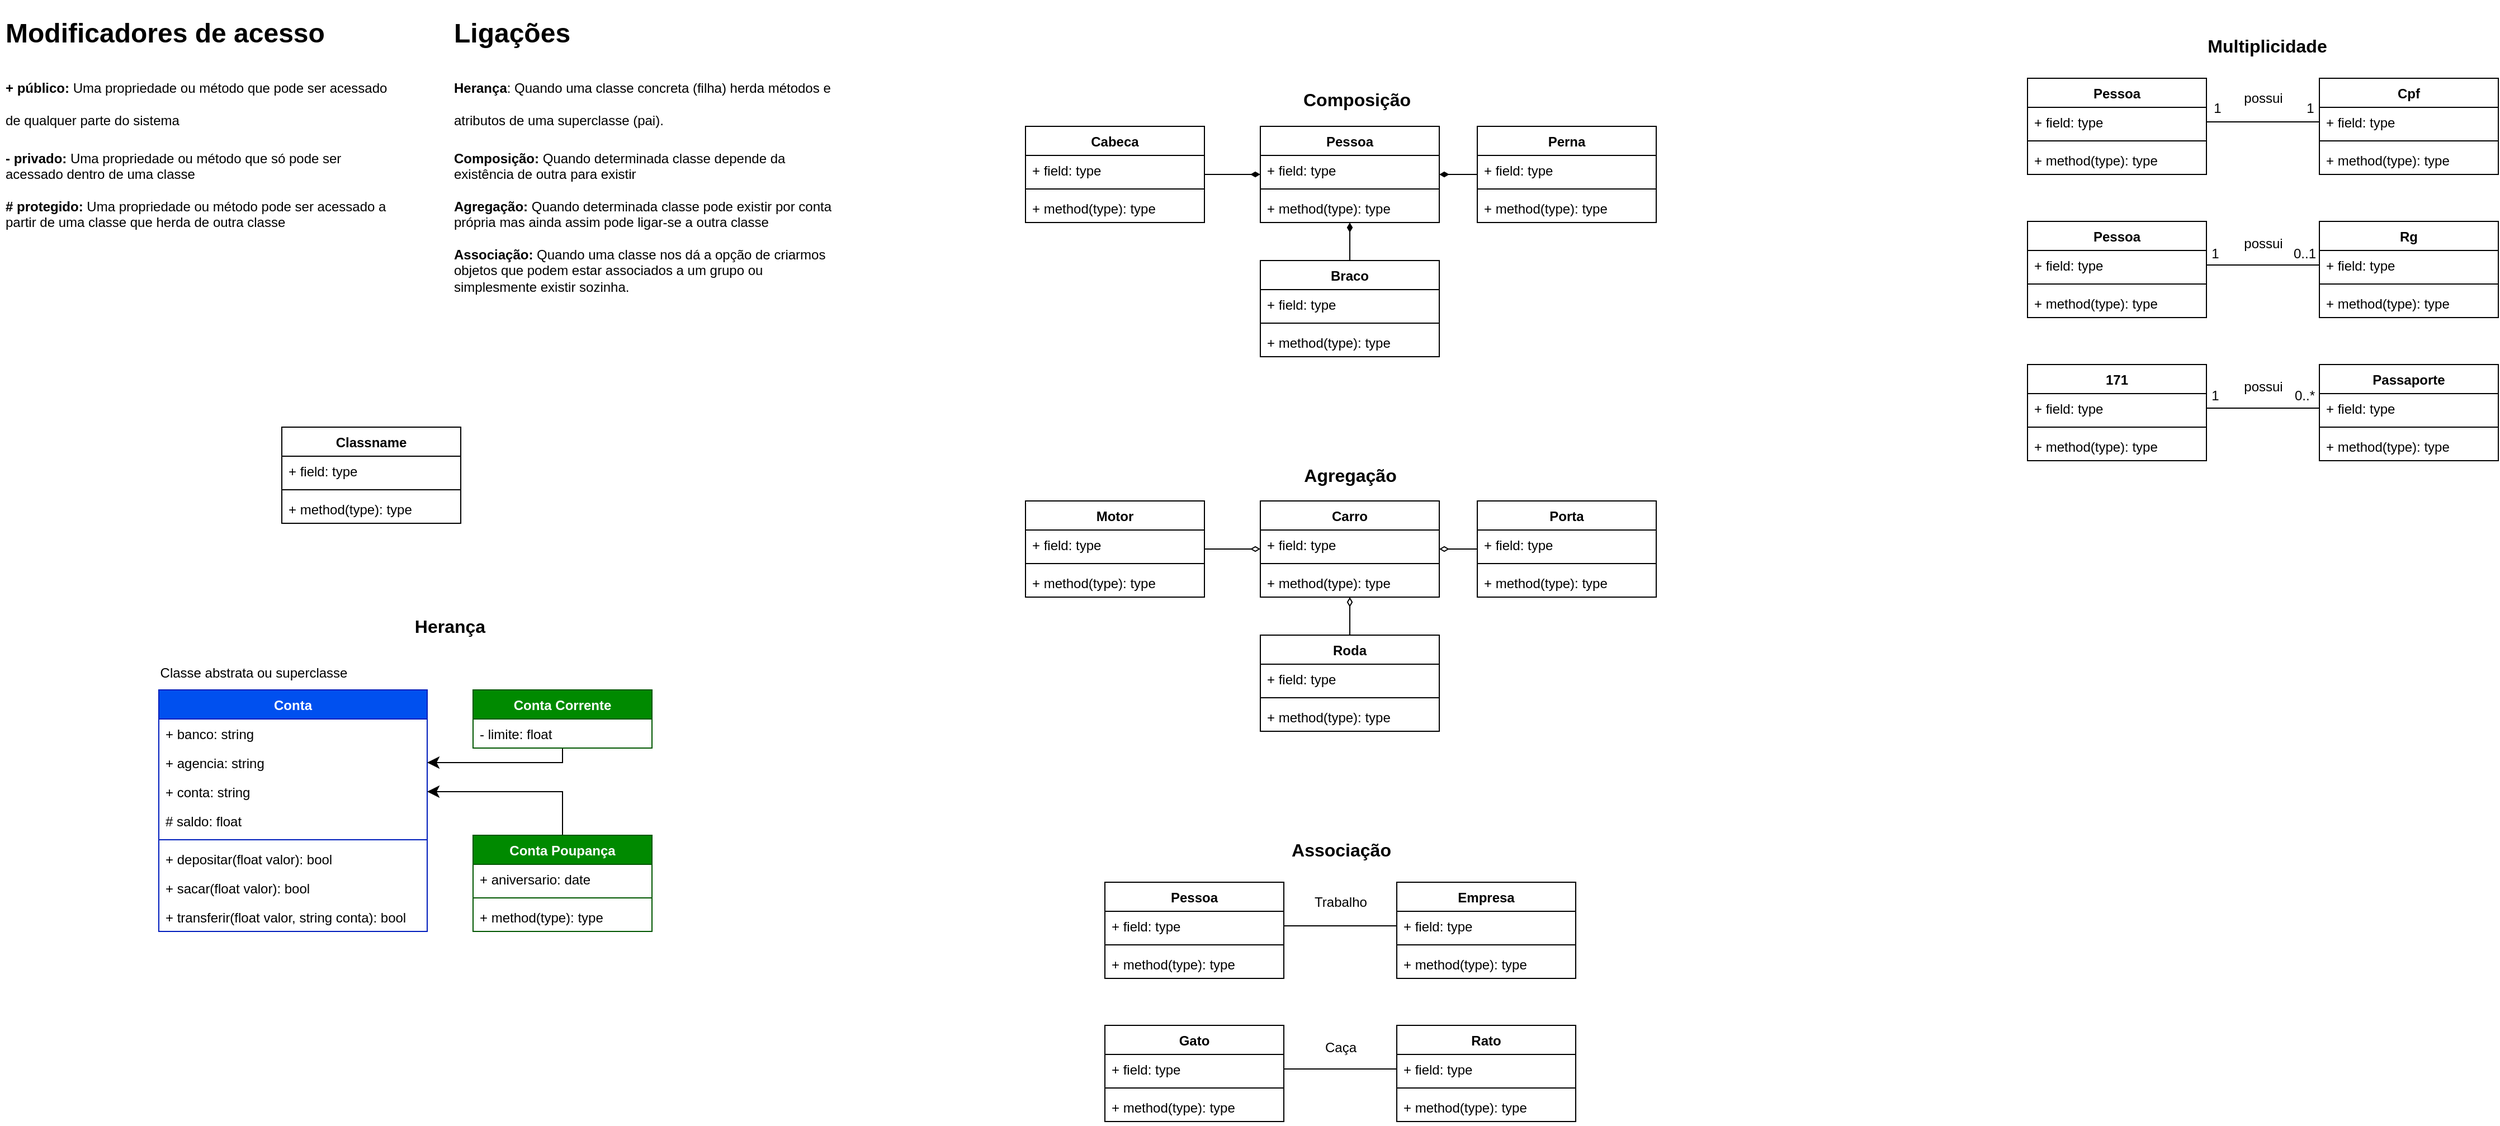 <mxfile version="21.2.3" type="github">
  <diagram name="Página-1" id="SGFE9FpfeuZpNGdzT8JW">
    <mxGraphModel dx="1235" dy="684" grid="0" gridSize="10" guides="1" tooltips="1" connect="1" arrows="1" fold="1" page="1" pageScale="1" pageWidth="827" pageHeight="1169" math="0" shadow="0">
      <root>
        <mxCell id="0" />
        <mxCell id="1" parent="0" />
        <mxCell id="h5qPLf7fANLOu9sc5wNC-1" value="&lt;h1&gt;&lt;span style=&quot;background-color: initial;&quot;&gt;Modificadores de acesso&lt;/span&gt;&lt;/h1&gt;&lt;h1&gt;&lt;span style=&quot;font-size: 12px;&quot;&gt;+ &lt;/span&gt;&lt;span style=&quot;font-size: 12px;&quot;&gt;público: &lt;span style=&quot;font-weight: normal;&quot;&gt;Uma propriedade ou método que pode ser acessado de qualquer parte do sistema&lt;/span&gt;&lt;/span&gt;&lt;/h1&gt;&lt;div&gt;&lt;span style=&quot;font-size: 12px;&quot;&gt;&lt;b&gt;- privado: &lt;/b&gt;Uma propriedade ou método que só pode ser acessado dentro de uma classe&lt;/span&gt;&lt;/div&gt;&lt;div&gt;&lt;span style=&quot;font-size: 12px;&quot;&gt;&lt;br&gt;&lt;/span&gt;&lt;/div&gt;&lt;div&gt;&lt;span style=&quot;font-size: 12px;&quot;&gt;&lt;b&gt;# protegido: &lt;/b&gt;Uma propriedade ou método pode ser acessado a partir de uma classe que herda de outra classe&lt;/span&gt;&lt;/div&gt;" style="text;html=1;strokeColor=none;fillColor=none;spacing=5;spacingTop=-20;whiteSpace=wrap;overflow=hidden;rounded=0;" vertex="1" parent="1">
          <mxGeometry x="42" y="36" width="350" height="200" as="geometry" />
        </mxCell>
        <mxCell id="h5qPLf7fANLOu9sc5wNC-2" value="&lt;h1&gt;&lt;span style=&quot;background-color: initial;&quot;&gt;Ligações&lt;/span&gt;&lt;/h1&gt;&lt;h1&gt;&lt;span style=&quot;background-color: initial; font-size: 12px;&quot;&gt;Herança&lt;/span&gt;&lt;span style=&quot;background-color: initial; font-weight: normal; font-size: 12px;&quot;&gt;: Quando uma classe concreta (filha) herda métodos e atributos de uma superclasse (pai).&lt;/span&gt;&lt;br&gt;&lt;/h1&gt;&lt;div&gt;&lt;span style=&quot;font-size: 12px;&quot;&gt;&lt;b&gt;Composição: &lt;/b&gt;Quando determinada classe depende da existência de outra para existir&lt;/span&gt;&lt;/div&gt;&lt;div&gt;&lt;span style=&quot;font-size: 12px;&quot;&gt;&lt;br&gt;&lt;/span&gt;&lt;/div&gt;&lt;div&gt;&lt;span style=&quot;font-size: 12px;&quot;&gt;&lt;b&gt;Agregação: &lt;/b&gt;Quando determinada classe pode existir por conta própria mas ainda assim pode ligar-se a outra classe&lt;/span&gt;&lt;/div&gt;&lt;div&gt;&lt;span style=&quot;font-size: 12px;&quot;&gt;&lt;br&gt;&lt;/span&gt;&lt;/div&gt;&lt;div&gt;&lt;b&gt;Associação: &lt;/b&gt;Quando uma classe nos dá a opção de criarmos objetos que podem estar associados a um grupo ou simplesmente existir sozinha.&lt;span style=&quot;font-size: 12px;&quot;&gt;&lt;br&gt;&lt;/span&gt;&lt;/div&gt;" style="text;html=1;strokeColor=none;fillColor=none;spacing=5;spacingTop=-20;whiteSpace=wrap;overflow=hidden;rounded=0;" vertex="1" parent="1">
          <mxGeometry x="443" y="36" width="350" height="260" as="geometry" />
        </mxCell>
        <mxCell id="h5qPLf7fANLOu9sc5wNC-3" value="Classname" style="swimlane;fontStyle=1;align=center;verticalAlign=top;childLayout=stackLayout;horizontal=1;startSize=26;horizontalStack=0;resizeParent=1;resizeParentMax=0;resizeLast=0;collapsible=1;marginBottom=0;whiteSpace=wrap;html=1;" vertex="1" parent="1">
          <mxGeometry x="294" y="408" width="160" height="86" as="geometry" />
        </mxCell>
        <mxCell id="h5qPLf7fANLOu9sc5wNC-4" value="+ field: type" style="text;strokeColor=none;fillColor=none;align=left;verticalAlign=top;spacingLeft=4;spacingRight=4;overflow=hidden;rotatable=0;points=[[0,0.5],[1,0.5]];portConstraint=eastwest;whiteSpace=wrap;html=1;" vertex="1" parent="h5qPLf7fANLOu9sc5wNC-3">
          <mxGeometry y="26" width="160" height="26" as="geometry" />
        </mxCell>
        <mxCell id="h5qPLf7fANLOu9sc5wNC-5" value="" style="line;strokeWidth=1;fillColor=none;align=left;verticalAlign=middle;spacingTop=-1;spacingLeft=3;spacingRight=3;rotatable=0;labelPosition=right;points=[];portConstraint=eastwest;strokeColor=inherit;" vertex="1" parent="h5qPLf7fANLOu9sc5wNC-3">
          <mxGeometry y="52" width="160" height="8" as="geometry" />
        </mxCell>
        <mxCell id="h5qPLf7fANLOu9sc5wNC-6" value="+ method(type): type" style="text;strokeColor=none;fillColor=none;align=left;verticalAlign=top;spacingLeft=4;spacingRight=4;overflow=hidden;rotatable=0;points=[[0,0.5],[1,0.5]];portConstraint=eastwest;whiteSpace=wrap;html=1;" vertex="1" parent="h5qPLf7fANLOu9sc5wNC-3">
          <mxGeometry y="60" width="160" height="26" as="geometry" />
        </mxCell>
        <mxCell id="h5qPLf7fANLOu9sc5wNC-7" value="Conta" style="swimlane;fontStyle=1;align=center;verticalAlign=top;childLayout=stackLayout;horizontal=1;startSize=26;horizontalStack=0;resizeParent=1;resizeParentMax=0;resizeLast=0;collapsible=1;marginBottom=0;whiteSpace=wrap;html=1;fillColor=#0050ef;strokeColor=#001DBC;fontColor=#ffffff;" vertex="1" parent="1">
          <mxGeometry x="184" y="643" width="240" height="216" as="geometry" />
        </mxCell>
        <mxCell id="h5qPLf7fANLOu9sc5wNC-8" value="+ banco: string" style="text;strokeColor=none;fillColor=none;align=left;verticalAlign=top;spacingLeft=4;spacingRight=4;overflow=hidden;rotatable=0;points=[[0,0.5],[1,0.5]];portConstraint=eastwest;whiteSpace=wrap;html=1;" vertex="1" parent="h5qPLf7fANLOu9sc5wNC-7">
          <mxGeometry y="26" width="240" height="26" as="geometry" />
        </mxCell>
        <mxCell id="h5qPLf7fANLOu9sc5wNC-11" value="+ agencia: string" style="text;strokeColor=none;fillColor=none;align=left;verticalAlign=top;spacingLeft=4;spacingRight=4;overflow=hidden;rotatable=0;points=[[0,0.5],[1,0.5]];portConstraint=eastwest;whiteSpace=wrap;html=1;" vertex="1" parent="h5qPLf7fANLOu9sc5wNC-7">
          <mxGeometry y="52" width="240" height="26" as="geometry" />
        </mxCell>
        <mxCell id="h5qPLf7fANLOu9sc5wNC-12" value="+ conta: string" style="text;strokeColor=none;fillColor=none;align=left;verticalAlign=top;spacingLeft=4;spacingRight=4;overflow=hidden;rotatable=0;points=[[0,0.5],[1,0.5]];portConstraint=eastwest;whiteSpace=wrap;html=1;" vertex="1" parent="h5qPLf7fANLOu9sc5wNC-7">
          <mxGeometry y="78" width="240" height="26" as="geometry" />
        </mxCell>
        <mxCell id="h5qPLf7fANLOu9sc5wNC-13" value="# saldo: float" style="text;strokeColor=none;fillColor=none;align=left;verticalAlign=top;spacingLeft=4;spacingRight=4;overflow=hidden;rotatable=0;points=[[0,0.5],[1,0.5]];portConstraint=eastwest;whiteSpace=wrap;html=1;" vertex="1" parent="h5qPLf7fANLOu9sc5wNC-7">
          <mxGeometry y="104" width="240" height="26" as="geometry" />
        </mxCell>
        <mxCell id="h5qPLf7fANLOu9sc5wNC-9" value="" style="line;strokeWidth=1;fillColor=none;align=left;verticalAlign=middle;spacingTop=-1;spacingLeft=3;spacingRight=3;rotatable=0;labelPosition=right;points=[];portConstraint=eastwest;strokeColor=inherit;" vertex="1" parent="h5qPLf7fANLOu9sc5wNC-7">
          <mxGeometry y="130" width="240" height="8" as="geometry" />
        </mxCell>
        <mxCell id="h5qPLf7fANLOu9sc5wNC-10" value="+ depositar(float valor): bool" style="text;strokeColor=none;fillColor=none;align=left;verticalAlign=top;spacingLeft=4;spacingRight=4;overflow=hidden;rotatable=0;points=[[0,0.5],[1,0.5]];portConstraint=eastwest;whiteSpace=wrap;html=1;" vertex="1" parent="h5qPLf7fANLOu9sc5wNC-7">
          <mxGeometry y="138" width="240" height="26" as="geometry" />
        </mxCell>
        <mxCell id="h5qPLf7fANLOu9sc5wNC-15" value="+ sacar(float valor): bool" style="text;strokeColor=none;fillColor=none;align=left;verticalAlign=top;spacingLeft=4;spacingRight=4;overflow=hidden;rotatable=0;points=[[0,0.5],[1,0.5]];portConstraint=eastwest;whiteSpace=wrap;html=1;" vertex="1" parent="h5qPLf7fANLOu9sc5wNC-7">
          <mxGeometry y="164" width="240" height="26" as="geometry" />
        </mxCell>
        <mxCell id="h5qPLf7fANLOu9sc5wNC-14" value="+ transferir(float valor, string conta): bool" style="text;strokeColor=none;fillColor=none;align=left;verticalAlign=top;spacingLeft=4;spacingRight=4;overflow=hidden;rotatable=0;points=[[0,0.5],[1,0.5]];portConstraint=eastwest;whiteSpace=wrap;html=1;" vertex="1" parent="h5qPLf7fANLOu9sc5wNC-7">
          <mxGeometry y="190" width="240" height="26" as="geometry" />
        </mxCell>
        <mxCell id="h5qPLf7fANLOu9sc5wNC-16" value="&lt;font style=&quot;font-size: 16px;&quot;&gt;Herança&lt;/font&gt;" style="text;align=center;fontStyle=1;verticalAlign=middle;spacingLeft=3;spacingRight=3;strokeColor=none;rotatable=0;points=[[0,0.5],[1,0.5]];portConstraint=eastwest;html=1;" vertex="1" parent="1">
          <mxGeometry x="404" y="573" width="80" height="26" as="geometry" />
        </mxCell>
        <mxCell id="h5qPLf7fANLOu9sc5wNC-17" value="Classe abstrata ou superclasse" style="text;html=1;strokeColor=none;fillColor=none;align=center;verticalAlign=middle;whiteSpace=wrap;rounded=0;" vertex="1" parent="1">
          <mxGeometry x="184" y="613" width="170" height="30" as="geometry" />
        </mxCell>
        <mxCell id="h5qPLf7fANLOu9sc5wNC-28" style="edgeStyle=orthogonalEdgeStyle;rounded=0;orthogonalLoop=1;jettySize=auto;html=1;entryX=1;entryY=0.5;entryDx=0;entryDy=0;endSize=8;" edge="1" parent="1" source="h5qPLf7fANLOu9sc5wNC-18" target="h5qPLf7fANLOu9sc5wNC-11">
          <mxGeometry relative="1" as="geometry">
            <Array as="points">
              <mxPoint x="545" y="708" />
            </Array>
          </mxGeometry>
        </mxCell>
        <mxCell id="h5qPLf7fANLOu9sc5wNC-18" value="Conta Corrente" style="swimlane;fontStyle=1;align=center;verticalAlign=top;childLayout=stackLayout;horizontal=1;startSize=26;horizontalStack=0;resizeParent=1;resizeParentMax=0;resizeLast=0;collapsible=1;marginBottom=0;whiteSpace=wrap;html=1;fillColor=#008a00;fontColor=#ffffff;strokeColor=#005700;" vertex="1" parent="1">
          <mxGeometry x="465" y="643" width="160" height="52" as="geometry" />
        </mxCell>
        <mxCell id="h5qPLf7fANLOu9sc5wNC-19" value="- limite: float" style="text;strokeColor=none;fillColor=none;align=left;verticalAlign=top;spacingLeft=4;spacingRight=4;overflow=hidden;rotatable=0;points=[[0,0.5],[1,0.5]];portConstraint=eastwest;whiteSpace=wrap;html=1;" vertex="1" parent="h5qPLf7fANLOu9sc5wNC-18">
          <mxGeometry y="26" width="160" height="26" as="geometry" />
        </mxCell>
        <mxCell id="h5qPLf7fANLOu9sc5wNC-29" style="edgeStyle=orthogonalEdgeStyle;rounded=0;orthogonalLoop=1;jettySize=auto;html=1;entryX=1;entryY=0.5;entryDx=0;entryDy=0;endSize=8;" edge="1" parent="1" source="h5qPLf7fANLOu9sc5wNC-22" target="h5qPLf7fANLOu9sc5wNC-12">
          <mxGeometry relative="1" as="geometry" />
        </mxCell>
        <mxCell id="h5qPLf7fANLOu9sc5wNC-22" value="Conta Poupança" style="swimlane;fontStyle=1;align=center;verticalAlign=top;childLayout=stackLayout;horizontal=1;startSize=26;horizontalStack=0;resizeParent=1;resizeParentMax=0;resizeLast=0;collapsible=1;marginBottom=0;whiteSpace=wrap;html=1;fillColor=#008a00;fontColor=#ffffff;strokeColor=#005700;" vertex="1" parent="1">
          <mxGeometry x="465" y="773" width="160" height="86" as="geometry" />
        </mxCell>
        <mxCell id="h5qPLf7fANLOu9sc5wNC-23" value="+ aniversario: date" style="text;strokeColor=none;fillColor=none;align=left;verticalAlign=top;spacingLeft=4;spacingRight=4;overflow=hidden;rotatable=0;points=[[0,0.5],[1,0.5]];portConstraint=eastwest;whiteSpace=wrap;html=1;" vertex="1" parent="h5qPLf7fANLOu9sc5wNC-22">
          <mxGeometry y="26" width="160" height="26" as="geometry" />
        </mxCell>
        <mxCell id="h5qPLf7fANLOu9sc5wNC-24" value="" style="line;strokeWidth=1;fillColor=none;align=left;verticalAlign=middle;spacingTop=-1;spacingLeft=3;spacingRight=3;rotatable=0;labelPosition=right;points=[];portConstraint=eastwest;strokeColor=inherit;" vertex="1" parent="h5qPLf7fANLOu9sc5wNC-22">
          <mxGeometry y="52" width="160" height="8" as="geometry" />
        </mxCell>
        <mxCell id="h5qPLf7fANLOu9sc5wNC-25" value="+ method(type): type" style="text;strokeColor=none;fillColor=none;align=left;verticalAlign=top;spacingLeft=4;spacingRight=4;overflow=hidden;rotatable=0;points=[[0,0.5],[1,0.5]];portConstraint=eastwest;whiteSpace=wrap;html=1;" vertex="1" parent="h5qPLf7fANLOu9sc5wNC-22">
          <mxGeometry y="60" width="160" height="26" as="geometry" />
        </mxCell>
        <mxCell id="h5qPLf7fANLOu9sc5wNC-31" value="&lt;font style=&quot;font-size: 16px;&quot;&gt;Composição&lt;/font&gt;" style="text;align=center;fontStyle=1;verticalAlign=middle;spacingLeft=3;spacingRight=3;rotatable=0;points=[[0,0.5],[1,0.5]];portConstraint=eastwest;html=1;" vertex="1" parent="1">
          <mxGeometry x="1204.5" y="102" width="101" height="26" as="geometry" />
        </mxCell>
        <mxCell id="h5qPLf7fANLOu9sc5wNC-49" style="edgeStyle=orthogonalEdgeStyle;rounded=0;orthogonalLoop=1;jettySize=auto;html=1;entryX=0;entryY=0.5;entryDx=0;entryDy=0;endArrow=diamondThin;endFill=1;" edge="1" parent="1" source="h5qPLf7fANLOu9sc5wNC-50" target="h5qPLf7fANLOu9sc5wNC-54">
          <mxGeometry relative="1" as="geometry" />
        </mxCell>
        <mxCell id="h5qPLf7fANLOu9sc5wNC-50" value="Cabeca" style="swimlane;fontStyle=1;align=center;verticalAlign=top;childLayout=stackLayout;horizontal=1;startSize=26;horizontalStack=0;resizeParent=1;resizeParentMax=0;resizeLast=0;collapsible=1;marginBottom=0;whiteSpace=wrap;html=1;" vertex="1" parent="1">
          <mxGeometry x="959" y="139" width="160" height="86" as="geometry" />
        </mxCell>
        <mxCell id="h5qPLf7fANLOu9sc5wNC-51" value="+ field: type" style="text;align=left;verticalAlign=top;spacingLeft=4;spacingRight=4;overflow=hidden;rotatable=0;points=[[0,0.5],[1,0.5]];portConstraint=eastwest;whiteSpace=wrap;html=1;" vertex="1" parent="h5qPLf7fANLOu9sc5wNC-50">
          <mxGeometry y="26" width="160" height="26" as="geometry" />
        </mxCell>
        <mxCell id="h5qPLf7fANLOu9sc5wNC-52" value="" style="line;strokeWidth=1;align=left;verticalAlign=middle;spacingTop=-1;spacingLeft=3;spacingRight=3;rotatable=0;labelPosition=right;points=[];portConstraint=eastwest;" vertex="1" parent="h5qPLf7fANLOu9sc5wNC-50">
          <mxGeometry y="52" width="160" height="8" as="geometry" />
        </mxCell>
        <mxCell id="h5qPLf7fANLOu9sc5wNC-53" value="+ method(type): type" style="text;align=left;verticalAlign=top;spacingLeft=4;spacingRight=4;overflow=hidden;rotatable=0;points=[[0,0.5],[1,0.5]];portConstraint=eastwest;whiteSpace=wrap;html=1;" vertex="1" parent="h5qPLf7fANLOu9sc5wNC-50">
          <mxGeometry y="60" width="160" height="26" as="geometry" />
        </mxCell>
        <mxCell id="h5qPLf7fANLOu9sc5wNC-54" value="Pessoa" style="swimlane;fontStyle=1;align=center;verticalAlign=top;childLayout=stackLayout;horizontal=1;startSize=26;horizontalStack=0;resizeParent=1;resizeParentMax=0;resizeLast=0;collapsible=1;marginBottom=0;whiteSpace=wrap;html=1;" vertex="1" parent="1">
          <mxGeometry x="1169" y="139" width="160" height="86" as="geometry" />
        </mxCell>
        <mxCell id="h5qPLf7fANLOu9sc5wNC-55" value="+ field: type" style="text;align=left;verticalAlign=top;spacingLeft=4;spacingRight=4;overflow=hidden;rotatable=0;points=[[0,0.5],[1,0.5]];portConstraint=eastwest;whiteSpace=wrap;html=1;" vertex="1" parent="h5qPLf7fANLOu9sc5wNC-54">
          <mxGeometry y="26" width="160" height="26" as="geometry" />
        </mxCell>
        <mxCell id="h5qPLf7fANLOu9sc5wNC-56" value="" style="line;strokeWidth=1;align=left;verticalAlign=middle;spacingTop=-1;spacingLeft=3;spacingRight=3;rotatable=0;labelPosition=right;points=[];portConstraint=eastwest;" vertex="1" parent="h5qPLf7fANLOu9sc5wNC-54">
          <mxGeometry y="52" width="160" height="8" as="geometry" />
        </mxCell>
        <mxCell id="h5qPLf7fANLOu9sc5wNC-57" value="+ method(type): type" style="text;align=left;verticalAlign=top;spacingLeft=4;spacingRight=4;overflow=hidden;rotatable=0;points=[[0,0.5],[1,0.5]];portConstraint=eastwest;whiteSpace=wrap;html=1;" vertex="1" parent="h5qPLf7fANLOu9sc5wNC-54">
          <mxGeometry y="60" width="160" height="26" as="geometry" />
        </mxCell>
        <mxCell id="h5qPLf7fANLOu9sc5wNC-58" style="edgeStyle=orthogonalEdgeStyle;rounded=0;orthogonalLoop=1;jettySize=auto;html=1;entryX=0.5;entryY=1;entryDx=0;entryDy=0;endArrow=diamondThin;endFill=1;" edge="1" parent="1" source="h5qPLf7fANLOu9sc5wNC-59" target="h5qPLf7fANLOu9sc5wNC-54">
          <mxGeometry relative="1" as="geometry" />
        </mxCell>
        <mxCell id="h5qPLf7fANLOu9sc5wNC-59" value="Braco" style="swimlane;fontStyle=1;align=center;verticalAlign=top;childLayout=stackLayout;horizontal=1;startSize=26;horizontalStack=0;resizeParent=1;resizeParentMax=0;resizeLast=0;collapsible=1;marginBottom=0;whiteSpace=wrap;html=1;" vertex="1" parent="1">
          <mxGeometry x="1169" y="259" width="160" height="86" as="geometry" />
        </mxCell>
        <mxCell id="h5qPLf7fANLOu9sc5wNC-60" value="+ field: type" style="text;align=left;verticalAlign=top;spacingLeft=4;spacingRight=4;overflow=hidden;rotatable=0;points=[[0,0.5],[1,0.5]];portConstraint=eastwest;whiteSpace=wrap;html=1;" vertex="1" parent="h5qPLf7fANLOu9sc5wNC-59">
          <mxGeometry y="26" width="160" height="26" as="geometry" />
        </mxCell>
        <mxCell id="h5qPLf7fANLOu9sc5wNC-61" value="" style="line;strokeWidth=1;align=left;verticalAlign=middle;spacingTop=-1;spacingLeft=3;spacingRight=3;rotatable=0;labelPosition=right;points=[];portConstraint=eastwest;" vertex="1" parent="h5qPLf7fANLOu9sc5wNC-59">
          <mxGeometry y="52" width="160" height="8" as="geometry" />
        </mxCell>
        <mxCell id="h5qPLf7fANLOu9sc5wNC-62" value="+ method(type): type" style="text;align=left;verticalAlign=top;spacingLeft=4;spacingRight=4;overflow=hidden;rotatable=0;points=[[0,0.5],[1,0.5]];portConstraint=eastwest;whiteSpace=wrap;html=1;" vertex="1" parent="h5qPLf7fANLOu9sc5wNC-59">
          <mxGeometry y="60" width="160" height="26" as="geometry" />
        </mxCell>
        <mxCell id="h5qPLf7fANLOu9sc5wNC-63" style="edgeStyle=orthogonalEdgeStyle;rounded=0;orthogonalLoop=1;jettySize=auto;html=1;entryX=1;entryY=0.5;entryDx=0;entryDy=0;endArrow=diamondThin;endFill=1;" edge="1" parent="1" source="h5qPLf7fANLOu9sc5wNC-64" target="h5qPLf7fANLOu9sc5wNC-54">
          <mxGeometry relative="1" as="geometry" />
        </mxCell>
        <mxCell id="h5qPLf7fANLOu9sc5wNC-64" value="Perna" style="swimlane;fontStyle=1;align=center;verticalAlign=top;childLayout=stackLayout;horizontal=1;startSize=26;horizontalStack=0;resizeParent=1;resizeParentMax=0;resizeLast=0;collapsible=1;marginBottom=0;whiteSpace=wrap;html=1;" vertex="1" parent="1">
          <mxGeometry x="1363" y="139" width="160" height="86" as="geometry" />
        </mxCell>
        <mxCell id="h5qPLf7fANLOu9sc5wNC-65" value="+ field: type" style="text;align=left;verticalAlign=top;spacingLeft=4;spacingRight=4;overflow=hidden;rotatable=0;points=[[0,0.5],[1,0.5]];portConstraint=eastwest;whiteSpace=wrap;html=1;" vertex="1" parent="h5qPLf7fANLOu9sc5wNC-64">
          <mxGeometry y="26" width="160" height="26" as="geometry" />
        </mxCell>
        <mxCell id="h5qPLf7fANLOu9sc5wNC-66" value="" style="line;strokeWidth=1;align=left;verticalAlign=middle;spacingTop=-1;spacingLeft=3;spacingRight=3;rotatable=0;labelPosition=right;points=[];portConstraint=eastwest;" vertex="1" parent="h5qPLf7fANLOu9sc5wNC-64">
          <mxGeometry y="52" width="160" height="8" as="geometry" />
        </mxCell>
        <mxCell id="h5qPLf7fANLOu9sc5wNC-67" value="+ method(type): type" style="text;align=left;verticalAlign=top;spacingLeft=4;spacingRight=4;overflow=hidden;rotatable=0;points=[[0,0.5],[1,0.5]];portConstraint=eastwest;whiteSpace=wrap;html=1;" vertex="1" parent="h5qPLf7fANLOu9sc5wNC-64">
          <mxGeometry y="60" width="160" height="26" as="geometry" />
        </mxCell>
        <mxCell id="h5qPLf7fANLOu9sc5wNC-68" value="&lt;font style=&quot;font-size: 16px;&quot;&gt;Agregação&lt;/font&gt;" style="text;align=center;fontStyle=1;verticalAlign=middle;spacingLeft=3;spacingRight=3;strokeColor=none;rotatable=0;points=[[0,0.5],[1,0.5]];portConstraint=eastwest;html=1;" vertex="1" parent="1">
          <mxGeometry x="1198.5" y="438" width="101" height="26" as="geometry" />
        </mxCell>
        <mxCell id="h5qPLf7fANLOu9sc5wNC-69" style="edgeStyle=orthogonalEdgeStyle;rounded=0;orthogonalLoop=1;jettySize=auto;html=1;entryX=0;entryY=0.5;entryDx=0;entryDy=0;endArrow=diamondThin;endFill=0;" edge="1" parent="1" source="h5qPLf7fANLOu9sc5wNC-70" target="h5qPLf7fANLOu9sc5wNC-74">
          <mxGeometry relative="1" as="geometry" />
        </mxCell>
        <mxCell id="h5qPLf7fANLOu9sc5wNC-70" value="Motor" style="swimlane;fontStyle=1;align=center;verticalAlign=top;childLayout=stackLayout;horizontal=1;startSize=26;horizontalStack=0;resizeParent=1;resizeParentMax=0;resizeLast=0;collapsible=1;marginBottom=0;whiteSpace=wrap;html=1;" vertex="1" parent="1">
          <mxGeometry x="959" y="474" width="160" height="86" as="geometry" />
        </mxCell>
        <mxCell id="h5qPLf7fANLOu9sc5wNC-71" value="+ field: type" style="text;strokeColor=none;fillColor=none;align=left;verticalAlign=top;spacingLeft=4;spacingRight=4;overflow=hidden;rotatable=0;points=[[0,0.5],[1,0.5]];portConstraint=eastwest;whiteSpace=wrap;html=1;" vertex="1" parent="h5qPLf7fANLOu9sc5wNC-70">
          <mxGeometry y="26" width="160" height="26" as="geometry" />
        </mxCell>
        <mxCell id="h5qPLf7fANLOu9sc5wNC-72" value="" style="line;strokeWidth=1;fillColor=none;align=left;verticalAlign=middle;spacingTop=-1;spacingLeft=3;spacingRight=3;rotatable=0;labelPosition=right;points=[];portConstraint=eastwest;strokeColor=inherit;" vertex="1" parent="h5qPLf7fANLOu9sc5wNC-70">
          <mxGeometry y="52" width="160" height="8" as="geometry" />
        </mxCell>
        <mxCell id="h5qPLf7fANLOu9sc5wNC-73" value="+ method(type): type" style="text;strokeColor=none;fillColor=none;align=left;verticalAlign=top;spacingLeft=4;spacingRight=4;overflow=hidden;rotatable=0;points=[[0,0.5],[1,0.5]];portConstraint=eastwest;whiteSpace=wrap;html=1;" vertex="1" parent="h5qPLf7fANLOu9sc5wNC-70">
          <mxGeometry y="60" width="160" height="26" as="geometry" />
        </mxCell>
        <mxCell id="h5qPLf7fANLOu9sc5wNC-74" value="Carro" style="swimlane;fontStyle=1;align=center;verticalAlign=top;childLayout=stackLayout;horizontal=1;startSize=26;horizontalStack=0;resizeParent=1;resizeParentMax=0;resizeLast=0;collapsible=1;marginBottom=0;whiteSpace=wrap;html=1;" vertex="1" parent="1">
          <mxGeometry x="1169" y="474" width="160" height="86" as="geometry" />
        </mxCell>
        <mxCell id="h5qPLf7fANLOu9sc5wNC-75" value="+ field: type" style="text;strokeColor=none;fillColor=none;align=left;verticalAlign=top;spacingLeft=4;spacingRight=4;overflow=hidden;rotatable=0;points=[[0,0.5],[1,0.5]];portConstraint=eastwest;whiteSpace=wrap;html=1;" vertex="1" parent="h5qPLf7fANLOu9sc5wNC-74">
          <mxGeometry y="26" width="160" height="26" as="geometry" />
        </mxCell>
        <mxCell id="h5qPLf7fANLOu9sc5wNC-76" value="" style="line;strokeWidth=1;fillColor=none;align=left;verticalAlign=middle;spacingTop=-1;spacingLeft=3;spacingRight=3;rotatable=0;labelPosition=right;points=[];portConstraint=eastwest;strokeColor=inherit;" vertex="1" parent="h5qPLf7fANLOu9sc5wNC-74">
          <mxGeometry y="52" width="160" height="8" as="geometry" />
        </mxCell>
        <mxCell id="h5qPLf7fANLOu9sc5wNC-77" value="+ method(type): type" style="text;strokeColor=none;fillColor=none;align=left;verticalAlign=top;spacingLeft=4;spacingRight=4;overflow=hidden;rotatable=0;points=[[0,0.5],[1,0.5]];portConstraint=eastwest;whiteSpace=wrap;html=1;" vertex="1" parent="h5qPLf7fANLOu9sc5wNC-74">
          <mxGeometry y="60" width="160" height="26" as="geometry" />
        </mxCell>
        <mxCell id="h5qPLf7fANLOu9sc5wNC-78" style="edgeStyle=orthogonalEdgeStyle;rounded=0;orthogonalLoop=1;jettySize=auto;html=1;entryX=0.5;entryY=1;entryDx=0;entryDy=0;endArrow=diamondThin;endFill=0;" edge="1" parent="1" source="h5qPLf7fANLOu9sc5wNC-79" target="h5qPLf7fANLOu9sc5wNC-74">
          <mxGeometry relative="1" as="geometry" />
        </mxCell>
        <mxCell id="h5qPLf7fANLOu9sc5wNC-79" value="Roda" style="swimlane;fontStyle=1;align=center;verticalAlign=top;childLayout=stackLayout;horizontal=1;startSize=26;horizontalStack=0;resizeParent=1;resizeParentMax=0;resizeLast=0;collapsible=1;marginBottom=0;whiteSpace=wrap;html=1;" vertex="1" parent="1">
          <mxGeometry x="1169" y="594" width="160" height="86" as="geometry" />
        </mxCell>
        <mxCell id="h5qPLf7fANLOu9sc5wNC-80" value="+ field: type" style="text;strokeColor=none;fillColor=none;align=left;verticalAlign=top;spacingLeft=4;spacingRight=4;overflow=hidden;rotatable=0;points=[[0,0.5],[1,0.5]];portConstraint=eastwest;whiteSpace=wrap;html=1;" vertex="1" parent="h5qPLf7fANLOu9sc5wNC-79">
          <mxGeometry y="26" width="160" height="26" as="geometry" />
        </mxCell>
        <mxCell id="h5qPLf7fANLOu9sc5wNC-81" value="" style="line;strokeWidth=1;fillColor=none;align=left;verticalAlign=middle;spacingTop=-1;spacingLeft=3;spacingRight=3;rotatable=0;labelPosition=right;points=[];portConstraint=eastwest;strokeColor=inherit;" vertex="1" parent="h5qPLf7fANLOu9sc5wNC-79">
          <mxGeometry y="52" width="160" height="8" as="geometry" />
        </mxCell>
        <mxCell id="h5qPLf7fANLOu9sc5wNC-82" value="+ method(type): type" style="text;strokeColor=none;fillColor=none;align=left;verticalAlign=top;spacingLeft=4;spacingRight=4;overflow=hidden;rotatable=0;points=[[0,0.5],[1,0.5]];portConstraint=eastwest;whiteSpace=wrap;html=1;" vertex="1" parent="h5qPLf7fANLOu9sc5wNC-79">
          <mxGeometry y="60" width="160" height="26" as="geometry" />
        </mxCell>
        <mxCell id="h5qPLf7fANLOu9sc5wNC-83" style="edgeStyle=orthogonalEdgeStyle;rounded=0;orthogonalLoop=1;jettySize=auto;html=1;entryX=1;entryY=0.5;entryDx=0;entryDy=0;endArrow=diamondThin;endFill=0;" edge="1" parent="1" source="h5qPLf7fANLOu9sc5wNC-84" target="h5qPLf7fANLOu9sc5wNC-74">
          <mxGeometry relative="1" as="geometry" />
        </mxCell>
        <mxCell id="h5qPLf7fANLOu9sc5wNC-84" value="Porta" style="swimlane;fontStyle=1;align=center;verticalAlign=top;childLayout=stackLayout;horizontal=1;startSize=26;horizontalStack=0;resizeParent=1;resizeParentMax=0;resizeLast=0;collapsible=1;marginBottom=0;whiteSpace=wrap;html=1;" vertex="1" parent="1">
          <mxGeometry x="1363" y="474" width="160" height="86" as="geometry" />
        </mxCell>
        <mxCell id="h5qPLf7fANLOu9sc5wNC-85" value="+ field: type" style="text;strokeColor=none;fillColor=none;align=left;verticalAlign=top;spacingLeft=4;spacingRight=4;overflow=hidden;rotatable=0;points=[[0,0.5],[1,0.5]];portConstraint=eastwest;whiteSpace=wrap;html=1;" vertex="1" parent="h5qPLf7fANLOu9sc5wNC-84">
          <mxGeometry y="26" width="160" height="26" as="geometry" />
        </mxCell>
        <mxCell id="h5qPLf7fANLOu9sc5wNC-86" value="" style="line;strokeWidth=1;fillColor=none;align=left;verticalAlign=middle;spacingTop=-1;spacingLeft=3;spacingRight=3;rotatable=0;labelPosition=right;points=[];portConstraint=eastwest;strokeColor=inherit;" vertex="1" parent="h5qPLf7fANLOu9sc5wNC-84">
          <mxGeometry y="52" width="160" height="8" as="geometry" />
        </mxCell>
        <mxCell id="h5qPLf7fANLOu9sc5wNC-87" value="+ method(type): type" style="text;strokeColor=none;fillColor=none;align=left;verticalAlign=top;spacingLeft=4;spacingRight=4;overflow=hidden;rotatable=0;points=[[0,0.5],[1,0.5]];portConstraint=eastwest;whiteSpace=wrap;html=1;" vertex="1" parent="h5qPLf7fANLOu9sc5wNC-84">
          <mxGeometry y="60" width="160" height="26" as="geometry" />
        </mxCell>
        <mxCell id="h5qPLf7fANLOu9sc5wNC-108" value="Pessoa" style="swimlane;fontStyle=1;align=center;verticalAlign=top;childLayout=stackLayout;horizontal=1;startSize=26;horizontalStack=0;resizeParent=1;resizeParentMax=0;resizeLast=0;collapsible=1;marginBottom=0;whiteSpace=wrap;html=1;" vertex="1" parent="1">
          <mxGeometry x="1030" y="815" width="160" height="86" as="geometry" />
        </mxCell>
        <mxCell id="h5qPLf7fANLOu9sc5wNC-109" value="+ field: type" style="text;strokeColor=none;fillColor=none;align=left;verticalAlign=top;spacingLeft=4;spacingRight=4;overflow=hidden;rotatable=0;points=[[0,0.5],[1,0.5]];portConstraint=eastwest;whiteSpace=wrap;html=1;" vertex="1" parent="h5qPLf7fANLOu9sc5wNC-108">
          <mxGeometry y="26" width="160" height="26" as="geometry" />
        </mxCell>
        <mxCell id="h5qPLf7fANLOu9sc5wNC-110" value="" style="line;strokeWidth=1;fillColor=none;align=left;verticalAlign=middle;spacingTop=-1;spacingLeft=3;spacingRight=3;rotatable=0;labelPosition=right;points=[];portConstraint=eastwest;strokeColor=inherit;" vertex="1" parent="h5qPLf7fANLOu9sc5wNC-108">
          <mxGeometry y="52" width="160" height="8" as="geometry" />
        </mxCell>
        <mxCell id="h5qPLf7fANLOu9sc5wNC-111" value="+ method(type): type" style="text;strokeColor=none;fillColor=none;align=left;verticalAlign=top;spacingLeft=4;spacingRight=4;overflow=hidden;rotatable=0;points=[[0,0.5],[1,0.5]];portConstraint=eastwest;whiteSpace=wrap;html=1;" vertex="1" parent="h5qPLf7fANLOu9sc5wNC-108">
          <mxGeometry y="60" width="160" height="26" as="geometry" />
        </mxCell>
        <mxCell id="h5qPLf7fANLOu9sc5wNC-112" value="Empresa" style="swimlane;fontStyle=1;align=center;verticalAlign=top;childLayout=stackLayout;horizontal=1;startSize=26;horizontalStack=0;resizeParent=1;resizeParentMax=0;resizeLast=0;collapsible=1;marginBottom=0;whiteSpace=wrap;html=1;" vertex="1" parent="1">
          <mxGeometry x="1291" y="815" width="160" height="86" as="geometry" />
        </mxCell>
        <mxCell id="h5qPLf7fANLOu9sc5wNC-113" value="+ field: type" style="text;strokeColor=none;fillColor=none;align=left;verticalAlign=top;spacingLeft=4;spacingRight=4;overflow=hidden;rotatable=0;points=[[0,0.5],[1,0.5]];portConstraint=eastwest;whiteSpace=wrap;html=1;" vertex="1" parent="h5qPLf7fANLOu9sc5wNC-112">
          <mxGeometry y="26" width="160" height="26" as="geometry" />
        </mxCell>
        <mxCell id="h5qPLf7fANLOu9sc5wNC-114" value="" style="line;strokeWidth=1;fillColor=none;align=left;verticalAlign=middle;spacingTop=-1;spacingLeft=3;spacingRight=3;rotatable=0;labelPosition=right;points=[];portConstraint=eastwest;strokeColor=inherit;" vertex="1" parent="h5qPLf7fANLOu9sc5wNC-112">
          <mxGeometry y="52" width="160" height="8" as="geometry" />
        </mxCell>
        <mxCell id="h5qPLf7fANLOu9sc5wNC-115" value="+ method(type): type" style="text;strokeColor=none;fillColor=none;align=left;verticalAlign=top;spacingLeft=4;spacingRight=4;overflow=hidden;rotatable=0;points=[[0,0.5],[1,0.5]];portConstraint=eastwest;whiteSpace=wrap;html=1;" vertex="1" parent="h5qPLf7fANLOu9sc5wNC-112">
          <mxGeometry y="60" width="160" height="26" as="geometry" />
        </mxCell>
        <mxCell id="h5qPLf7fANLOu9sc5wNC-116" value="Gato" style="swimlane;fontStyle=1;align=center;verticalAlign=top;childLayout=stackLayout;horizontal=1;startSize=26;horizontalStack=0;resizeParent=1;resizeParentMax=0;resizeLast=0;collapsible=1;marginBottom=0;whiteSpace=wrap;html=1;" vertex="1" parent="1">
          <mxGeometry x="1030" y="943" width="160" height="86" as="geometry" />
        </mxCell>
        <mxCell id="h5qPLf7fANLOu9sc5wNC-117" value="+ field: type" style="text;strokeColor=none;fillColor=none;align=left;verticalAlign=top;spacingLeft=4;spacingRight=4;overflow=hidden;rotatable=0;points=[[0,0.5],[1,0.5]];portConstraint=eastwest;whiteSpace=wrap;html=1;" vertex="1" parent="h5qPLf7fANLOu9sc5wNC-116">
          <mxGeometry y="26" width="160" height="26" as="geometry" />
        </mxCell>
        <mxCell id="h5qPLf7fANLOu9sc5wNC-118" value="" style="line;strokeWidth=1;fillColor=none;align=left;verticalAlign=middle;spacingTop=-1;spacingLeft=3;spacingRight=3;rotatable=0;labelPosition=right;points=[];portConstraint=eastwest;strokeColor=inherit;" vertex="1" parent="h5qPLf7fANLOu9sc5wNC-116">
          <mxGeometry y="52" width="160" height="8" as="geometry" />
        </mxCell>
        <mxCell id="h5qPLf7fANLOu9sc5wNC-119" value="+ method(type): type" style="text;strokeColor=none;fillColor=none;align=left;verticalAlign=top;spacingLeft=4;spacingRight=4;overflow=hidden;rotatable=0;points=[[0,0.5],[1,0.5]];portConstraint=eastwest;whiteSpace=wrap;html=1;" vertex="1" parent="h5qPLf7fANLOu9sc5wNC-116">
          <mxGeometry y="60" width="160" height="26" as="geometry" />
        </mxCell>
        <mxCell id="h5qPLf7fANLOu9sc5wNC-120" value="Rato" style="swimlane;fontStyle=1;align=center;verticalAlign=top;childLayout=stackLayout;horizontal=1;startSize=26;horizontalStack=0;resizeParent=1;resizeParentMax=0;resizeLast=0;collapsible=1;marginBottom=0;whiteSpace=wrap;html=1;" vertex="1" parent="1">
          <mxGeometry x="1291" y="943" width="160" height="86" as="geometry" />
        </mxCell>
        <mxCell id="h5qPLf7fANLOu9sc5wNC-121" value="+ field: type" style="text;strokeColor=none;fillColor=none;align=left;verticalAlign=top;spacingLeft=4;spacingRight=4;overflow=hidden;rotatable=0;points=[[0,0.5],[1,0.5]];portConstraint=eastwest;whiteSpace=wrap;html=1;" vertex="1" parent="h5qPLf7fANLOu9sc5wNC-120">
          <mxGeometry y="26" width="160" height="26" as="geometry" />
        </mxCell>
        <mxCell id="h5qPLf7fANLOu9sc5wNC-122" value="" style="line;strokeWidth=1;fillColor=none;align=left;verticalAlign=middle;spacingTop=-1;spacingLeft=3;spacingRight=3;rotatable=0;labelPosition=right;points=[];portConstraint=eastwest;strokeColor=inherit;" vertex="1" parent="h5qPLf7fANLOu9sc5wNC-120">
          <mxGeometry y="52" width="160" height="8" as="geometry" />
        </mxCell>
        <mxCell id="h5qPLf7fANLOu9sc5wNC-123" value="+ method(type): type" style="text;strokeColor=none;fillColor=none;align=left;verticalAlign=top;spacingLeft=4;spacingRight=4;overflow=hidden;rotatable=0;points=[[0,0.5],[1,0.5]];portConstraint=eastwest;whiteSpace=wrap;html=1;" vertex="1" parent="h5qPLf7fANLOu9sc5wNC-120">
          <mxGeometry y="60" width="160" height="26" as="geometry" />
        </mxCell>
        <mxCell id="h5qPLf7fANLOu9sc5wNC-124" value="&lt;font style=&quot;font-size: 16px;&quot;&gt;Associação&lt;/font&gt;" style="text;align=center;fontStyle=1;verticalAlign=middle;spacingLeft=3;spacingRight=3;strokeColor=none;rotatable=0;points=[[0,0.5],[1,0.5]];portConstraint=eastwest;html=1;" vertex="1" parent="1">
          <mxGeometry x="1190" y="773" width="101" height="26" as="geometry" />
        </mxCell>
        <mxCell id="h5qPLf7fANLOu9sc5wNC-125" style="edgeStyle=orthogonalEdgeStyle;rounded=0;orthogonalLoop=1;jettySize=auto;html=1;exitX=1;exitY=0.5;exitDx=0;exitDy=0;entryX=0;entryY=0.5;entryDx=0;entryDy=0;endArrow=none;endFill=0;" edge="1" parent="1" source="h5qPLf7fANLOu9sc5wNC-109" target="h5qPLf7fANLOu9sc5wNC-113">
          <mxGeometry relative="1" as="geometry" />
        </mxCell>
        <mxCell id="h5qPLf7fANLOu9sc5wNC-126" style="edgeStyle=orthogonalEdgeStyle;rounded=0;orthogonalLoop=1;jettySize=auto;html=1;exitX=1;exitY=0.5;exitDx=0;exitDy=0;entryX=0;entryY=0.5;entryDx=0;entryDy=0;endArrow=none;endFill=0;" edge="1" parent="1" source="h5qPLf7fANLOu9sc5wNC-117" target="h5qPLf7fANLOu9sc5wNC-121">
          <mxGeometry relative="1" as="geometry" />
        </mxCell>
        <mxCell id="h5qPLf7fANLOu9sc5wNC-127" value="Trabalho" style="text;html=1;strokeColor=none;fillColor=none;align=center;verticalAlign=middle;whiteSpace=wrap;rounded=0;" vertex="1" parent="1">
          <mxGeometry x="1210.5" y="818" width="60" height="30" as="geometry" />
        </mxCell>
        <mxCell id="h5qPLf7fANLOu9sc5wNC-128" value="Caça" style="text;html=1;strokeColor=none;fillColor=none;align=center;verticalAlign=middle;whiteSpace=wrap;rounded=0;" vertex="1" parent="1">
          <mxGeometry x="1210.5" y="948" width="60" height="30" as="geometry" />
        </mxCell>
        <mxCell id="h5qPLf7fANLOu9sc5wNC-129" value="Pessoa" style="swimlane;fontStyle=1;align=center;verticalAlign=top;childLayout=stackLayout;horizontal=1;startSize=26;horizontalStack=0;resizeParent=1;resizeParentMax=0;resizeLast=0;collapsible=1;marginBottom=0;whiteSpace=wrap;html=1;" vertex="1" parent="1">
          <mxGeometry x="1855" y="96" width="160" height="86" as="geometry" />
        </mxCell>
        <mxCell id="h5qPLf7fANLOu9sc5wNC-130" value="+ field: type" style="text;strokeColor=none;fillColor=none;align=left;verticalAlign=top;spacingLeft=4;spacingRight=4;overflow=hidden;rotatable=0;points=[[0,0.5],[1,0.5]];portConstraint=eastwest;whiteSpace=wrap;html=1;" vertex="1" parent="h5qPLf7fANLOu9sc5wNC-129">
          <mxGeometry y="26" width="160" height="26" as="geometry" />
        </mxCell>
        <mxCell id="h5qPLf7fANLOu9sc5wNC-131" value="" style="line;strokeWidth=1;fillColor=none;align=left;verticalAlign=middle;spacingTop=-1;spacingLeft=3;spacingRight=3;rotatable=0;labelPosition=right;points=[];portConstraint=eastwest;strokeColor=inherit;" vertex="1" parent="h5qPLf7fANLOu9sc5wNC-129">
          <mxGeometry y="52" width="160" height="8" as="geometry" />
        </mxCell>
        <mxCell id="h5qPLf7fANLOu9sc5wNC-132" value="+ method(type): type" style="text;strokeColor=none;fillColor=none;align=left;verticalAlign=top;spacingLeft=4;spacingRight=4;overflow=hidden;rotatable=0;points=[[0,0.5],[1,0.5]];portConstraint=eastwest;whiteSpace=wrap;html=1;" vertex="1" parent="h5qPLf7fANLOu9sc5wNC-129">
          <mxGeometry y="60" width="160" height="26" as="geometry" />
        </mxCell>
        <mxCell id="h5qPLf7fANLOu9sc5wNC-133" value="Cpf" style="swimlane;fontStyle=1;align=center;verticalAlign=top;childLayout=stackLayout;horizontal=1;startSize=26;horizontalStack=0;resizeParent=1;resizeParentMax=0;resizeLast=0;collapsible=1;marginBottom=0;whiteSpace=wrap;html=1;" vertex="1" parent="1">
          <mxGeometry x="2116" y="96" width="160" height="86" as="geometry" />
        </mxCell>
        <mxCell id="h5qPLf7fANLOu9sc5wNC-134" value="+ field: type" style="text;strokeColor=none;fillColor=none;align=left;verticalAlign=top;spacingLeft=4;spacingRight=4;overflow=hidden;rotatable=0;points=[[0,0.5],[1,0.5]];portConstraint=eastwest;whiteSpace=wrap;html=1;" vertex="1" parent="h5qPLf7fANLOu9sc5wNC-133">
          <mxGeometry y="26" width="160" height="26" as="geometry" />
        </mxCell>
        <mxCell id="h5qPLf7fANLOu9sc5wNC-135" value="" style="line;strokeWidth=1;fillColor=none;align=left;verticalAlign=middle;spacingTop=-1;spacingLeft=3;spacingRight=3;rotatable=0;labelPosition=right;points=[];portConstraint=eastwest;strokeColor=inherit;" vertex="1" parent="h5qPLf7fANLOu9sc5wNC-133">
          <mxGeometry y="52" width="160" height="8" as="geometry" />
        </mxCell>
        <mxCell id="h5qPLf7fANLOu9sc5wNC-136" value="+ method(type): type" style="text;strokeColor=none;fillColor=none;align=left;verticalAlign=top;spacingLeft=4;spacingRight=4;overflow=hidden;rotatable=0;points=[[0,0.5],[1,0.5]];portConstraint=eastwest;whiteSpace=wrap;html=1;" vertex="1" parent="h5qPLf7fANLOu9sc5wNC-133">
          <mxGeometry y="60" width="160" height="26" as="geometry" />
        </mxCell>
        <mxCell id="h5qPLf7fANLOu9sc5wNC-137" value="Pessoa" style="swimlane;fontStyle=1;align=center;verticalAlign=top;childLayout=stackLayout;horizontal=1;startSize=26;horizontalStack=0;resizeParent=1;resizeParentMax=0;resizeLast=0;collapsible=1;marginBottom=0;whiteSpace=wrap;html=1;" vertex="1" parent="1">
          <mxGeometry x="1855" y="224" width="160" height="86" as="geometry" />
        </mxCell>
        <mxCell id="h5qPLf7fANLOu9sc5wNC-138" value="+ field: type" style="text;strokeColor=none;fillColor=none;align=left;verticalAlign=top;spacingLeft=4;spacingRight=4;overflow=hidden;rotatable=0;points=[[0,0.5],[1,0.5]];portConstraint=eastwest;whiteSpace=wrap;html=1;" vertex="1" parent="h5qPLf7fANLOu9sc5wNC-137">
          <mxGeometry y="26" width="160" height="26" as="geometry" />
        </mxCell>
        <mxCell id="h5qPLf7fANLOu9sc5wNC-139" value="" style="line;strokeWidth=1;fillColor=none;align=left;verticalAlign=middle;spacingTop=-1;spacingLeft=3;spacingRight=3;rotatable=0;labelPosition=right;points=[];portConstraint=eastwest;strokeColor=inherit;" vertex="1" parent="h5qPLf7fANLOu9sc5wNC-137">
          <mxGeometry y="52" width="160" height="8" as="geometry" />
        </mxCell>
        <mxCell id="h5qPLf7fANLOu9sc5wNC-140" value="+ method(type): type" style="text;strokeColor=none;fillColor=none;align=left;verticalAlign=top;spacingLeft=4;spacingRight=4;overflow=hidden;rotatable=0;points=[[0,0.5],[1,0.5]];portConstraint=eastwest;whiteSpace=wrap;html=1;" vertex="1" parent="h5qPLf7fANLOu9sc5wNC-137">
          <mxGeometry y="60" width="160" height="26" as="geometry" />
        </mxCell>
        <mxCell id="h5qPLf7fANLOu9sc5wNC-141" value="Rg" style="swimlane;fontStyle=1;align=center;verticalAlign=top;childLayout=stackLayout;horizontal=1;startSize=26;horizontalStack=0;resizeParent=1;resizeParentMax=0;resizeLast=0;collapsible=1;marginBottom=0;whiteSpace=wrap;html=1;" vertex="1" parent="1">
          <mxGeometry x="2116" y="224" width="160" height="86" as="geometry" />
        </mxCell>
        <mxCell id="h5qPLf7fANLOu9sc5wNC-142" value="+ field: type" style="text;strokeColor=none;fillColor=none;align=left;verticalAlign=top;spacingLeft=4;spacingRight=4;overflow=hidden;rotatable=0;points=[[0,0.5],[1,0.5]];portConstraint=eastwest;whiteSpace=wrap;html=1;" vertex="1" parent="h5qPLf7fANLOu9sc5wNC-141">
          <mxGeometry y="26" width="160" height="26" as="geometry" />
        </mxCell>
        <mxCell id="h5qPLf7fANLOu9sc5wNC-143" value="" style="line;strokeWidth=1;fillColor=none;align=left;verticalAlign=middle;spacingTop=-1;spacingLeft=3;spacingRight=3;rotatable=0;labelPosition=right;points=[];portConstraint=eastwest;strokeColor=inherit;" vertex="1" parent="h5qPLf7fANLOu9sc5wNC-141">
          <mxGeometry y="52" width="160" height="8" as="geometry" />
        </mxCell>
        <mxCell id="h5qPLf7fANLOu9sc5wNC-144" value="+ method(type): type" style="text;strokeColor=none;fillColor=none;align=left;verticalAlign=top;spacingLeft=4;spacingRight=4;overflow=hidden;rotatable=0;points=[[0,0.5],[1,0.5]];portConstraint=eastwest;whiteSpace=wrap;html=1;" vertex="1" parent="h5qPLf7fANLOu9sc5wNC-141">
          <mxGeometry y="60" width="160" height="26" as="geometry" />
        </mxCell>
        <mxCell id="h5qPLf7fANLOu9sc5wNC-145" value="&lt;font style=&quot;font-size: 16px;&quot;&gt;Multiplicidade&lt;/font&gt;" style="text;align=center;fontStyle=1;verticalAlign=middle;spacingLeft=3;spacingRight=3;strokeColor=none;rotatable=0;points=[[0,0.5],[1,0.5]];portConstraint=eastwest;html=1;" vertex="1" parent="1">
          <mxGeometry x="2015" y="54" width="108" height="26" as="geometry" />
        </mxCell>
        <mxCell id="h5qPLf7fANLOu9sc5wNC-146" style="edgeStyle=orthogonalEdgeStyle;rounded=0;orthogonalLoop=1;jettySize=auto;html=1;exitX=1;exitY=0.5;exitDx=0;exitDy=0;entryX=0;entryY=0.5;entryDx=0;entryDy=0;endArrow=none;endFill=0;" edge="1" parent="1" source="h5qPLf7fANLOu9sc5wNC-130" target="h5qPLf7fANLOu9sc5wNC-134">
          <mxGeometry relative="1" as="geometry" />
        </mxCell>
        <mxCell id="h5qPLf7fANLOu9sc5wNC-147" style="edgeStyle=orthogonalEdgeStyle;rounded=0;orthogonalLoop=1;jettySize=auto;html=1;exitX=1;exitY=0.5;exitDx=0;exitDy=0;entryX=0;entryY=0.5;entryDx=0;entryDy=0;endArrow=none;endFill=0;" edge="1" parent="1" source="h5qPLf7fANLOu9sc5wNC-138" target="h5qPLf7fANLOu9sc5wNC-142">
          <mxGeometry relative="1" as="geometry" />
        </mxCell>
        <mxCell id="h5qPLf7fANLOu9sc5wNC-148" value="possui" style="text;html=1;strokeColor=none;fillColor=none;align=center;verticalAlign=middle;whiteSpace=wrap;rounded=0;" vertex="1" parent="1">
          <mxGeometry x="2035.5" y="99" width="60" height="30" as="geometry" />
        </mxCell>
        <mxCell id="h5qPLf7fANLOu9sc5wNC-149" value="possui" style="text;html=1;strokeColor=none;fillColor=none;align=center;verticalAlign=middle;whiteSpace=wrap;rounded=0;" vertex="1" parent="1">
          <mxGeometry x="2035.5" y="229" width="60" height="30" as="geometry" />
        </mxCell>
        <mxCell id="h5qPLf7fANLOu9sc5wNC-150" value="171" style="swimlane;fontStyle=1;align=center;verticalAlign=top;childLayout=stackLayout;horizontal=1;startSize=26;horizontalStack=0;resizeParent=1;resizeParentMax=0;resizeLast=0;collapsible=1;marginBottom=0;whiteSpace=wrap;html=1;" vertex="1" parent="1">
          <mxGeometry x="1855" y="352" width="160" height="86" as="geometry" />
        </mxCell>
        <mxCell id="h5qPLf7fANLOu9sc5wNC-151" value="+ field: type" style="text;strokeColor=none;fillColor=none;align=left;verticalAlign=top;spacingLeft=4;spacingRight=4;overflow=hidden;rotatable=0;points=[[0,0.5],[1,0.5]];portConstraint=eastwest;whiteSpace=wrap;html=1;" vertex="1" parent="h5qPLf7fANLOu9sc5wNC-150">
          <mxGeometry y="26" width="160" height="26" as="geometry" />
        </mxCell>
        <mxCell id="h5qPLf7fANLOu9sc5wNC-152" value="" style="line;strokeWidth=1;fillColor=none;align=left;verticalAlign=middle;spacingTop=-1;spacingLeft=3;spacingRight=3;rotatable=0;labelPosition=right;points=[];portConstraint=eastwest;strokeColor=inherit;" vertex="1" parent="h5qPLf7fANLOu9sc5wNC-150">
          <mxGeometry y="52" width="160" height="8" as="geometry" />
        </mxCell>
        <mxCell id="h5qPLf7fANLOu9sc5wNC-153" value="+ method(type): type" style="text;strokeColor=none;fillColor=none;align=left;verticalAlign=top;spacingLeft=4;spacingRight=4;overflow=hidden;rotatable=0;points=[[0,0.5],[1,0.5]];portConstraint=eastwest;whiteSpace=wrap;html=1;" vertex="1" parent="h5qPLf7fANLOu9sc5wNC-150">
          <mxGeometry y="60" width="160" height="26" as="geometry" />
        </mxCell>
        <mxCell id="h5qPLf7fANLOu9sc5wNC-154" value="Passaporte" style="swimlane;fontStyle=1;align=center;verticalAlign=top;childLayout=stackLayout;horizontal=1;startSize=26;horizontalStack=0;resizeParent=1;resizeParentMax=0;resizeLast=0;collapsible=1;marginBottom=0;whiteSpace=wrap;html=1;" vertex="1" parent="1">
          <mxGeometry x="2116" y="352" width="160" height="86" as="geometry" />
        </mxCell>
        <mxCell id="h5qPLf7fANLOu9sc5wNC-155" value="+ field: type" style="text;strokeColor=none;fillColor=none;align=left;verticalAlign=top;spacingLeft=4;spacingRight=4;overflow=hidden;rotatable=0;points=[[0,0.5],[1,0.5]];portConstraint=eastwest;whiteSpace=wrap;html=1;" vertex="1" parent="h5qPLf7fANLOu9sc5wNC-154">
          <mxGeometry y="26" width="160" height="26" as="geometry" />
        </mxCell>
        <mxCell id="h5qPLf7fANLOu9sc5wNC-156" value="" style="line;strokeWidth=1;fillColor=none;align=left;verticalAlign=middle;spacingTop=-1;spacingLeft=3;spacingRight=3;rotatable=0;labelPosition=right;points=[];portConstraint=eastwest;strokeColor=inherit;" vertex="1" parent="h5qPLf7fANLOu9sc5wNC-154">
          <mxGeometry y="52" width="160" height="8" as="geometry" />
        </mxCell>
        <mxCell id="h5qPLf7fANLOu9sc5wNC-157" value="+ method(type): type" style="text;strokeColor=none;fillColor=none;align=left;verticalAlign=top;spacingLeft=4;spacingRight=4;overflow=hidden;rotatable=0;points=[[0,0.5],[1,0.5]];portConstraint=eastwest;whiteSpace=wrap;html=1;" vertex="1" parent="h5qPLf7fANLOu9sc5wNC-154">
          <mxGeometry y="60" width="160" height="26" as="geometry" />
        </mxCell>
        <mxCell id="h5qPLf7fANLOu9sc5wNC-158" style="edgeStyle=orthogonalEdgeStyle;rounded=0;orthogonalLoop=1;jettySize=auto;html=1;exitX=1;exitY=0.5;exitDx=0;exitDy=0;entryX=0;entryY=0.5;entryDx=0;entryDy=0;endArrow=none;endFill=0;" edge="1" parent="1" source="h5qPLf7fANLOu9sc5wNC-151" target="h5qPLf7fANLOu9sc5wNC-155">
          <mxGeometry relative="1" as="geometry" />
        </mxCell>
        <mxCell id="h5qPLf7fANLOu9sc5wNC-159" value="possui" style="text;html=1;strokeColor=none;fillColor=none;align=center;verticalAlign=middle;whiteSpace=wrap;rounded=0;" vertex="1" parent="1">
          <mxGeometry x="2035.5" y="357" width="60" height="30" as="geometry" />
        </mxCell>
        <mxCell id="h5qPLf7fANLOu9sc5wNC-160" value="1" style="text;html=1;strokeColor=none;fillColor=none;align=center;verticalAlign=middle;whiteSpace=wrap;rounded=0;" vertex="1" parent="1">
          <mxGeometry x="2017" y="112" width="16" height="21" as="geometry" />
        </mxCell>
        <mxCell id="h5qPLf7fANLOu9sc5wNC-161" value="1" style="text;html=1;strokeColor=none;fillColor=none;align=center;verticalAlign=middle;whiteSpace=wrap;rounded=0;" vertex="1" parent="1">
          <mxGeometry x="2100" y="112" width="16" height="21" as="geometry" />
        </mxCell>
        <mxCell id="h5qPLf7fANLOu9sc5wNC-162" value="1" style="text;html=1;strokeColor=none;fillColor=none;align=center;verticalAlign=middle;whiteSpace=wrap;rounded=0;" vertex="1" parent="1">
          <mxGeometry x="2015" y="242" width="16" height="21" as="geometry" />
        </mxCell>
        <mxCell id="h5qPLf7fANLOu9sc5wNC-163" value="0..1" style="text;html=1;strokeColor=none;fillColor=none;align=center;verticalAlign=middle;whiteSpace=wrap;rounded=0;" vertex="1" parent="1">
          <mxGeometry x="2090" y="242" width="26" height="21" as="geometry" />
        </mxCell>
        <mxCell id="h5qPLf7fANLOu9sc5wNC-164" value="0..*" style="text;html=1;strokeColor=none;fillColor=none;align=center;verticalAlign=middle;whiteSpace=wrap;rounded=0;" vertex="1" parent="1">
          <mxGeometry x="2090" y="369" width="26" height="21" as="geometry" />
        </mxCell>
        <mxCell id="h5qPLf7fANLOu9sc5wNC-165" value="1" style="text;html=1;strokeColor=none;fillColor=none;align=center;verticalAlign=middle;whiteSpace=wrap;rounded=0;" vertex="1" parent="1">
          <mxGeometry x="2015" y="369" width="16" height="21" as="geometry" />
        </mxCell>
      </root>
    </mxGraphModel>
  </diagram>
</mxfile>
